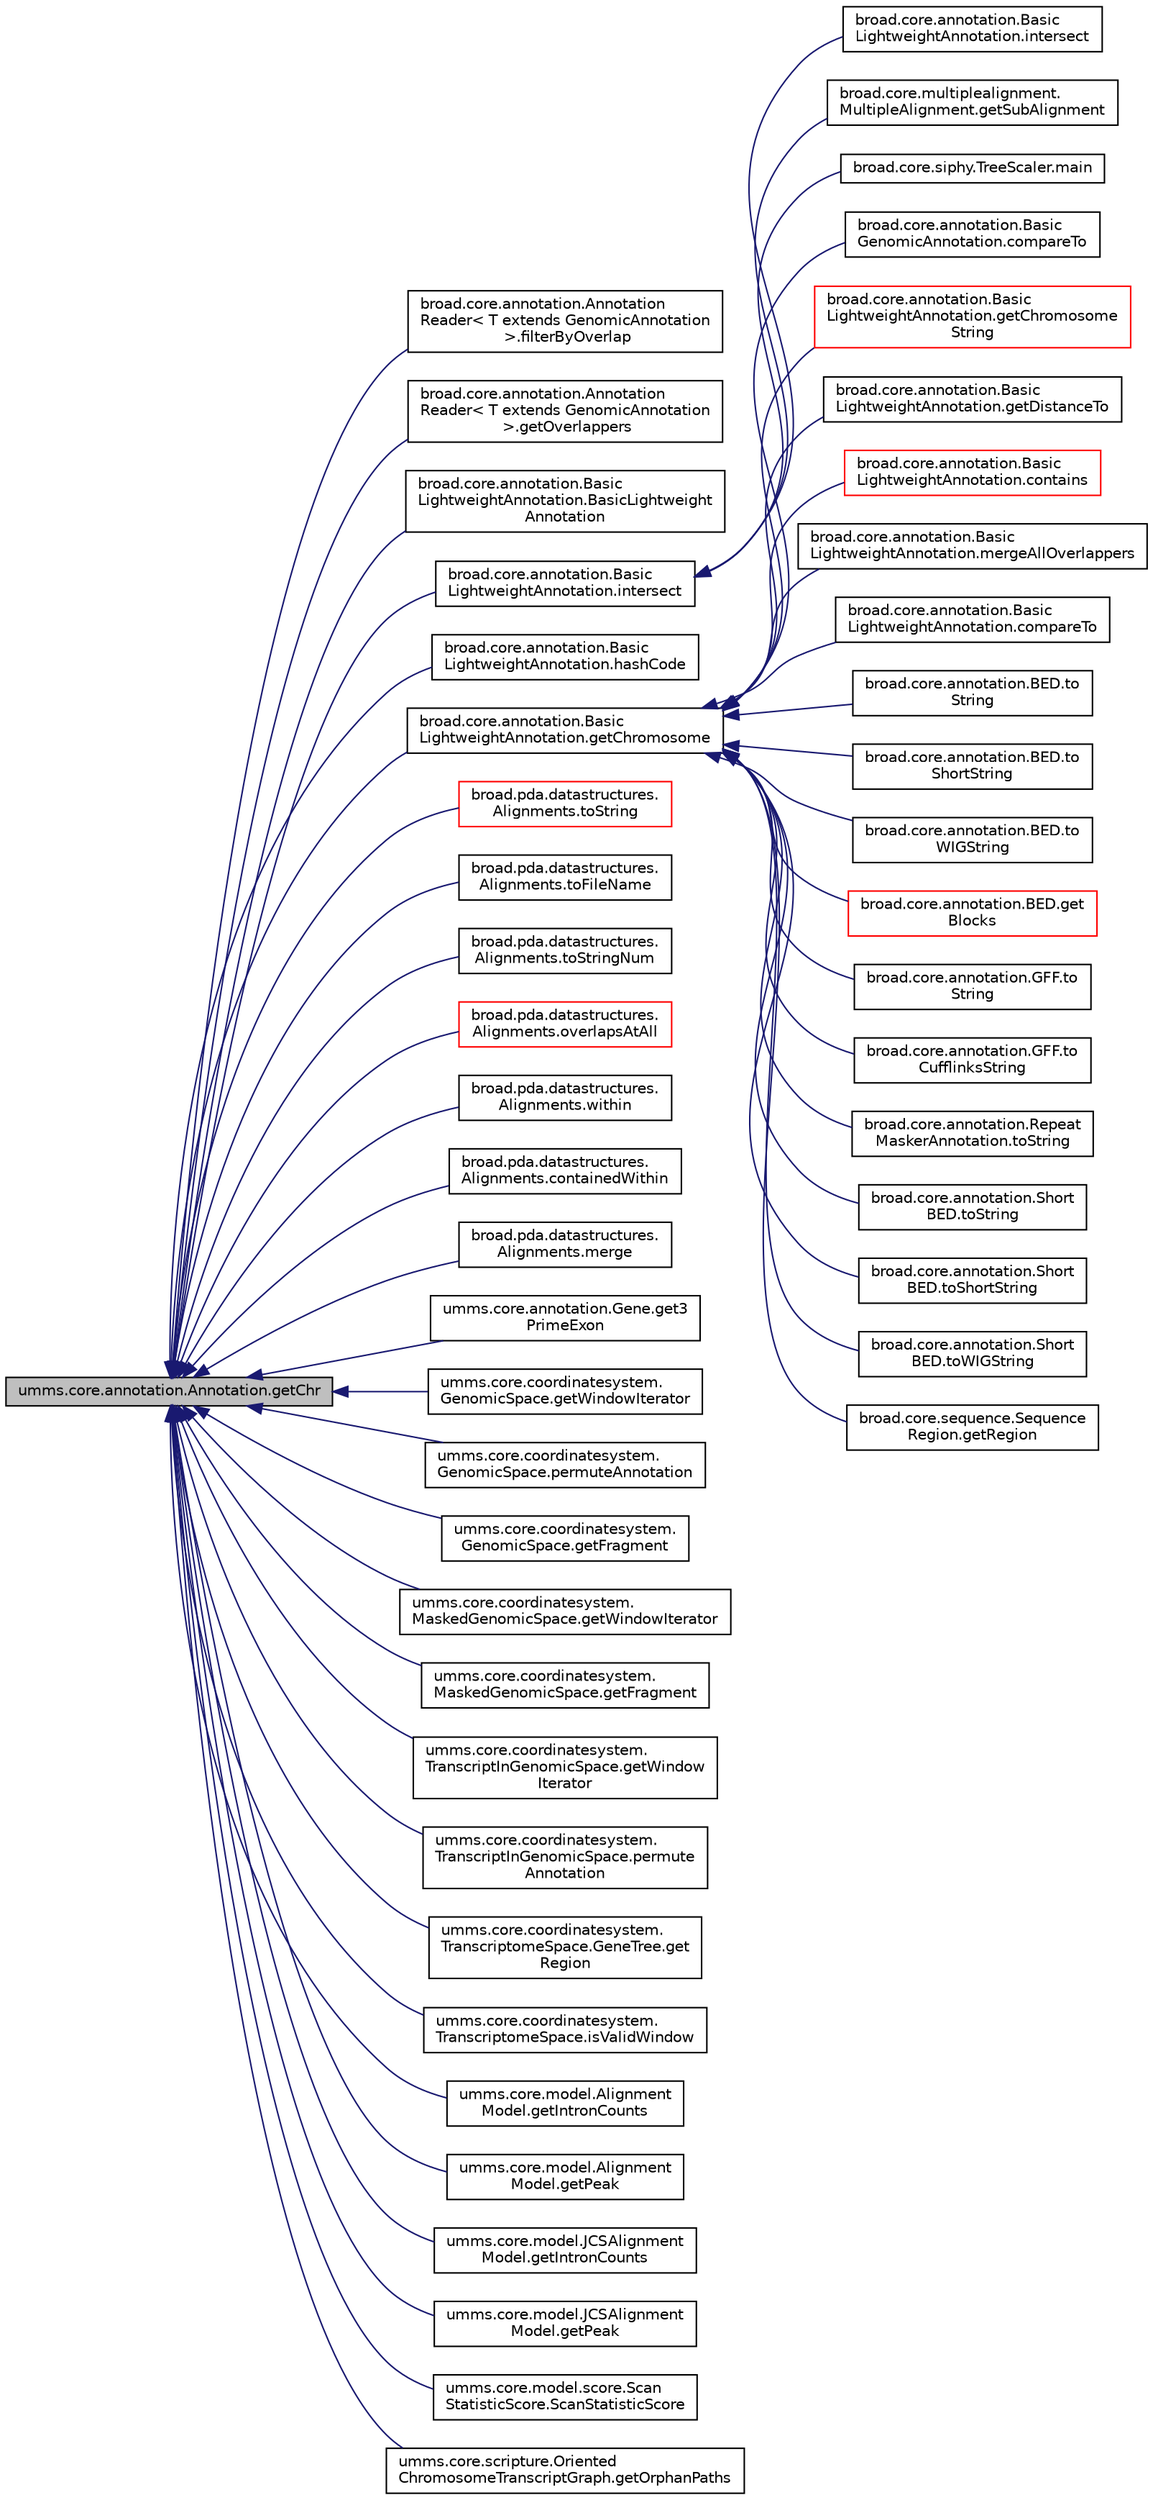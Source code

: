 digraph "umms.core.annotation.Annotation.getChr"
{
  edge [fontname="Helvetica",fontsize="10",labelfontname="Helvetica",labelfontsize="10"];
  node [fontname="Helvetica",fontsize="10",shape=record];
  rankdir="LR";
  Node1 [label="umms.core.annotation.Annotation.getChr",height=0.2,width=0.4,color="black", fillcolor="grey75", style="filled" fontcolor="black"];
  Node1 -> Node2 [dir="back",color="midnightblue",fontsize="10",style="solid",fontname="Helvetica"];
  Node2 [label="broad.core.annotation.Annotation\lReader\< T extends GenomicAnnotation\l \>.filterByOverlap",height=0.2,width=0.4,color="black", fillcolor="white", style="filled",URL="$classbroad_1_1core_1_1annotation_1_1_annotation_reader_3_01_t_01extends_01_genomic_annotation_01_4.html#a76a7dda18840146b8295077897fc7eb7"];
  Node1 -> Node3 [dir="back",color="midnightblue",fontsize="10",style="solid",fontname="Helvetica"];
  Node3 [label="broad.core.annotation.Annotation\lReader\< T extends GenomicAnnotation\l \>.getOverlappers",height=0.2,width=0.4,color="black", fillcolor="white", style="filled",URL="$classbroad_1_1core_1_1annotation_1_1_annotation_reader_3_01_t_01extends_01_genomic_annotation_01_4.html#a9b33a9974717b7dee7687e26279412f8"];
  Node1 -> Node4 [dir="back",color="midnightblue",fontsize="10",style="solid",fontname="Helvetica"];
  Node4 [label="broad.core.annotation.Basic\lLightweightAnnotation.BasicLightweight\lAnnotation",height=0.2,width=0.4,color="black", fillcolor="white", style="filled",URL="$classbroad_1_1core_1_1annotation_1_1_basic_lightweight_annotation.html#af2d2e1efe40a87dd95af968bb0ee20b0"];
  Node1 -> Node5 [dir="back",color="midnightblue",fontsize="10",style="solid",fontname="Helvetica"];
  Node5 [label="broad.core.annotation.Basic\lLightweightAnnotation.intersect",height=0.2,width=0.4,color="black", fillcolor="white", style="filled",URL="$classbroad_1_1core_1_1annotation_1_1_basic_lightweight_annotation.html#a9174257fd599f54ae720c92aecb1fed4"];
  Node5 -> Node6 [dir="back",color="midnightblue",fontsize="10",style="solid",fontname="Helvetica"];
  Node6 [label="broad.core.annotation.Basic\lLightweightAnnotation.intersect",height=0.2,width=0.4,color="black", fillcolor="white", style="filled",URL="$classbroad_1_1core_1_1annotation_1_1_basic_lightweight_annotation.html#ad2ad89d3c80fc12f3837724b95257fc0"];
  Node5 -> Node7 [dir="back",color="midnightblue",fontsize="10",style="solid",fontname="Helvetica"];
  Node7 [label="broad.core.multiplealignment.\lMultipleAlignment.getSubAlignment",height=0.2,width=0.4,color="black", fillcolor="white", style="filled",URL="$classbroad_1_1core_1_1multiplealignment_1_1_multiple_alignment.html#ad8b69760ca48a1009539fd5fbf7c8c48"];
  Node5 -> Node8 [dir="back",color="midnightblue",fontsize="10",style="solid",fontname="Helvetica"];
  Node8 [label="broad.core.siphy.TreeScaler.main",height=0.2,width=0.4,color="black", fillcolor="white", style="filled",URL="$classbroad_1_1core_1_1siphy_1_1_tree_scaler.html#a036762852612940632c8cbaa824157be"];
  Node1 -> Node9 [dir="back",color="midnightblue",fontsize="10",style="solid",fontname="Helvetica"];
  Node9 [label="broad.core.annotation.Basic\lLightweightAnnotation.hashCode",height=0.2,width=0.4,color="black", fillcolor="white", style="filled",URL="$classbroad_1_1core_1_1annotation_1_1_basic_lightweight_annotation.html#ac12df313b55e4bb561f0ee2f5cc8b610"];
  Node1 -> Node10 [dir="back",color="midnightblue",fontsize="10",style="solid",fontname="Helvetica"];
  Node10 [label="broad.core.annotation.Basic\lLightweightAnnotation.getChromosome",height=0.2,width=0.4,color="black", fillcolor="white", style="filled",URL="$classbroad_1_1core_1_1annotation_1_1_basic_lightweight_annotation.html#a3c3c393894b2c4d90334dda13a148eec"];
  Node10 -> Node11 [dir="back",color="midnightblue",fontsize="10",style="solid",fontname="Helvetica"];
  Node11 [label="broad.core.annotation.Basic\lGenomicAnnotation.compareTo",height=0.2,width=0.4,color="black", fillcolor="white", style="filled",URL="$classbroad_1_1core_1_1annotation_1_1_basic_genomic_annotation.html#af2945eb5b4eda18596aa43ee1ef6293c"];
  Node10 -> Node12 [dir="back",color="midnightblue",fontsize="10",style="solid",fontname="Helvetica"];
  Node12 [label="broad.core.annotation.Basic\lLightweightAnnotation.getChromosome\lString",height=0.2,width=0.4,color="red", fillcolor="white", style="filled",URL="$classbroad_1_1core_1_1annotation_1_1_basic_lightweight_annotation.html#a713c14e80c68be53c7175c08a4042f10"];
  Node10 -> Node13 [dir="back",color="midnightblue",fontsize="10",style="solid",fontname="Helvetica"];
  Node13 [label="broad.core.annotation.Basic\lLightweightAnnotation.getDistanceTo",height=0.2,width=0.4,color="black", fillcolor="white", style="filled",URL="$classbroad_1_1core_1_1annotation_1_1_basic_lightweight_annotation.html#a944575391d1ef0c562e3beeb4d493925"];
  Node10 -> Node14 [dir="back",color="midnightblue",fontsize="10",style="solid",fontname="Helvetica"];
  Node14 [label="broad.core.annotation.Basic\lLightweightAnnotation.contains",height=0.2,width=0.4,color="red", fillcolor="white", style="filled",URL="$classbroad_1_1core_1_1annotation_1_1_basic_lightweight_annotation.html#a768dd90feef065f8b04a253c2d1c3e1e"];
  Node10 -> Node15 [dir="back",color="midnightblue",fontsize="10",style="solid",fontname="Helvetica"];
  Node15 [label="broad.core.annotation.Basic\lLightweightAnnotation.mergeAllOverlappers",height=0.2,width=0.4,color="black", fillcolor="white", style="filled",URL="$classbroad_1_1core_1_1annotation_1_1_basic_lightweight_annotation.html#ab9c2cce66e01225f9f12dd3a1edde9da"];
  Node10 -> Node16 [dir="back",color="midnightblue",fontsize="10",style="solid",fontname="Helvetica"];
  Node16 [label="broad.core.annotation.Basic\lLightweightAnnotation.compareTo",height=0.2,width=0.4,color="black", fillcolor="white", style="filled",URL="$classbroad_1_1core_1_1annotation_1_1_basic_lightweight_annotation.html#a153aadccdd60d81d71286ab8185e0687"];
  Node10 -> Node17 [dir="back",color="midnightblue",fontsize="10",style="solid",fontname="Helvetica"];
  Node17 [label="broad.core.annotation.BED.to\lString",height=0.2,width=0.4,color="black", fillcolor="white", style="filled",URL="$classbroad_1_1core_1_1annotation_1_1_b_e_d.html#a07603f8f6e0de6f886243be3dc82aef7"];
  Node10 -> Node18 [dir="back",color="midnightblue",fontsize="10",style="solid",fontname="Helvetica"];
  Node18 [label="broad.core.annotation.BED.to\lShortString",height=0.2,width=0.4,color="black", fillcolor="white", style="filled",URL="$classbroad_1_1core_1_1annotation_1_1_b_e_d.html#a0cbdd3d7ac3b0b72c8afa0a2a15cf301"];
  Node10 -> Node19 [dir="back",color="midnightblue",fontsize="10",style="solid",fontname="Helvetica"];
  Node19 [label="broad.core.annotation.BED.to\lWIGString",height=0.2,width=0.4,color="black", fillcolor="white", style="filled",URL="$classbroad_1_1core_1_1annotation_1_1_b_e_d.html#ac55b3533d091bdaacce66cb51a47b8c0"];
  Node10 -> Node20 [dir="back",color="midnightblue",fontsize="10",style="solid",fontname="Helvetica"];
  Node20 [label="broad.core.annotation.BED.get\lBlocks",height=0.2,width=0.4,color="red", fillcolor="white", style="filled",URL="$classbroad_1_1core_1_1annotation_1_1_b_e_d.html#a695ef7ec4841b35e0b5decd4c3fa1e79"];
  Node10 -> Node21 [dir="back",color="midnightblue",fontsize="10",style="solid",fontname="Helvetica"];
  Node21 [label="broad.core.annotation.GFF.to\lString",height=0.2,width=0.4,color="black", fillcolor="white", style="filled",URL="$classbroad_1_1core_1_1annotation_1_1_g_f_f.html#adbcf19a0f8333df39e5360afa326bc4c"];
  Node10 -> Node22 [dir="back",color="midnightblue",fontsize="10",style="solid",fontname="Helvetica"];
  Node22 [label="broad.core.annotation.GFF.to\lCufflinksString",height=0.2,width=0.4,color="black", fillcolor="white", style="filled",URL="$classbroad_1_1core_1_1annotation_1_1_g_f_f.html#a6a69adfec11fe148f3ab37dc93f3ea69"];
  Node10 -> Node23 [dir="back",color="midnightblue",fontsize="10",style="solid",fontname="Helvetica"];
  Node23 [label="broad.core.annotation.Repeat\lMaskerAnnotation.toString",height=0.2,width=0.4,color="black", fillcolor="white", style="filled",URL="$classbroad_1_1core_1_1annotation_1_1_repeat_masker_annotation.html#a788542c30b1a5737f23fd170f7247cd3"];
  Node10 -> Node24 [dir="back",color="midnightblue",fontsize="10",style="solid",fontname="Helvetica"];
  Node24 [label="broad.core.annotation.Short\lBED.toString",height=0.2,width=0.4,color="black", fillcolor="white", style="filled",URL="$classbroad_1_1core_1_1annotation_1_1_short_b_e_d.html#a5694f543837cd15e5c47802a8e6ab6f6"];
  Node10 -> Node25 [dir="back",color="midnightblue",fontsize="10",style="solid",fontname="Helvetica"];
  Node25 [label="broad.core.annotation.Short\lBED.toShortString",height=0.2,width=0.4,color="black", fillcolor="white", style="filled",URL="$classbroad_1_1core_1_1annotation_1_1_short_b_e_d.html#ae9fa60346143f1cd0134c75799a667cf"];
  Node10 -> Node26 [dir="back",color="midnightblue",fontsize="10",style="solid",fontname="Helvetica"];
  Node26 [label="broad.core.annotation.Short\lBED.toWIGString",height=0.2,width=0.4,color="black", fillcolor="white", style="filled",URL="$classbroad_1_1core_1_1annotation_1_1_short_b_e_d.html#a9d877f34cbd81aa20a5fe08e13597a7b"];
  Node10 -> Node27 [dir="back",color="midnightblue",fontsize="10",style="solid",fontname="Helvetica"];
  Node27 [label="broad.core.sequence.Sequence\lRegion.getRegion",height=0.2,width=0.4,color="black", fillcolor="white", style="filled",URL="$classbroad_1_1core_1_1sequence_1_1_sequence_region.html#ab6f99ae47039c2a507e8fefd3d75105a"];
  Node1 -> Node28 [dir="back",color="midnightblue",fontsize="10",style="solid",fontname="Helvetica"];
  Node28 [label="broad.pda.datastructures.\lAlignments.toString",height=0.2,width=0.4,color="red", fillcolor="white", style="filled",URL="$classbroad_1_1pda_1_1datastructures_1_1_alignments.html#a9e4d11765db80c31771e4dc66cbe358d"];
  Node1 -> Node29 [dir="back",color="midnightblue",fontsize="10",style="solid",fontname="Helvetica"];
  Node29 [label="broad.pda.datastructures.\lAlignments.toFileName",height=0.2,width=0.4,color="black", fillcolor="white", style="filled",URL="$classbroad_1_1pda_1_1datastructures_1_1_alignments.html#ae4a5f213a35b8a578707ad286280f23f"];
  Node1 -> Node30 [dir="back",color="midnightblue",fontsize="10",style="solid",fontname="Helvetica"];
  Node30 [label="broad.pda.datastructures.\lAlignments.toStringNum",height=0.2,width=0.4,color="black", fillcolor="white", style="filled",URL="$classbroad_1_1pda_1_1datastructures_1_1_alignments.html#a1d6d0f235ad28717c61b53bf50c34e99"];
  Node1 -> Node31 [dir="back",color="midnightblue",fontsize="10",style="solid",fontname="Helvetica"];
  Node31 [label="broad.pda.datastructures.\lAlignments.overlapsAtAll",height=0.2,width=0.4,color="red", fillcolor="white", style="filled",URL="$classbroad_1_1pda_1_1datastructures_1_1_alignments.html#a30cfff00d9cf602b57825f9b98cbcbc5"];
  Node1 -> Node32 [dir="back",color="midnightblue",fontsize="10",style="solid",fontname="Helvetica"];
  Node32 [label="broad.pda.datastructures.\lAlignments.within",height=0.2,width=0.4,color="black", fillcolor="white", style="filled",URL="$classbroad_1_1pda_1_1datastructures_1_1_alignments.html#a15edf8a13099f1c0c71d9562d6c40dbe"];
  Node1 -> Node33 [dir="back",color="midnightblue",fontsize="10",style="solid",fontname="Helvetica"];
  Node33 [label="broad.pda.datastructures.\lAlignments.containedWithin",height=0.2,width=0.4,color="black", fillcolor="white", style="filled",URL="$classbroad_1_1pda_1_1datastructures_1_1_alignments.html#addcedc7cdc38187c24a5bb5077cb9112"];
  Node1 -> Node34 [dir="back",color="midnightblue",fontsize="10",style="solid",fontname="Helvetica"];
  Node34 [label="broad.pda.datastructures.\lAlignments.merge",height=0.2,width=0.4,color="black", fillcolor="white", style="filled",URL="$classbroad_1_1pda_1_1datastructures_1_1_alignments.html#ad139a49c4b30bf32705834f0e79e2789"];
  Node1 -> Node35 [dir="back",color="midnightblue",fontsize="10",style="solid",fontname="Helvetica"];
  Node35 [label="umms.core.annotation.Gene.get3\lPrimeExon",height=0.2,width=0.4,color="black", fillcolor="white", style="filled",URL="$classumms_1_1core_1_1annotation_1_1_gene.html#a402966c4490f62bffd11bbdff30aef78"];
  Node1 -> Node36 [dir="back",color="midnightblue",fontsize="10",style="solid",fontname="Helvetica"];
  Node36 [label="umms.core.coordinatesystem.\lGenomicSpace.getWindowIterator",height=0.2,width=0.4,color="black", fillcolor="white", style="filled",URL="$classumms_1_1core_1_1coordinatesystem_1_1_genomic_space.html#ae5f884a776dfac3f5a84ceb7060ac71c"];
  Node1 -> Node37 [dir="back",color="midnightblue",fontsize="10",style="solid",fontname="Helvetica"];
  Node37 [label="umms.core.coordinatesystem.\lGenomicSpace.permuteAnnotation",height=0.2,width=0.4,color="black", fillcolor="white", style="filled",URL="$classumms_1_1core_1_1coordinatesystem_1_1_genomic_space.html#a729042a51c379aad9b024c8b7943399f"];
  Node1 -> Node38 [dir="back",color="midnightblue",fontsize="10",style="solid",fontname="Helvetica"];
  Node38 [label="umms.core.coordinatesystem.\lGenomicSpace.getFragment",height=0.2,width=0.4,color="black", fillcolor="white", style="filled",URL="$classumms_1_1core_1_1coordinatesystem_1_1_genomic_space.html#a1903e2d0df55618b1a2e31b604fbeeba"];
  Node1 -> Node39 [dir="back",color="midnightblue",fontsize="10",style="solid",fontname="Helvetica"];
  Node39 [label="umms.core.coordinatesystem.\lMaskedGenomicSpace.getWindowIterator",height=0.2,width=0.4,color="black", fillcolor="white", style="filled",URL="$classumms_1_1core_1_1coordinatesystem_1_1_masked_genomic_space.html#ac115e2a6661d72819e378be1204833ec"];
  Node1 -> Node40 [dir="back",color="midnightblue",fontsize="10",style="solid",fontname="Helvetica"];
  Node40 [label="umms.core.coordinatesystem.\lMaskedGenomicSpace.getFragment",height=0.2,width=0.4,color="black", fillcolor="white", style="filled",URL="$classumms_1_1core_1_1coordinatesystem_1_1_masked_genomic_space.html#a9e4f8800b0d7eba0db96b9ee8bf09f46"];
  Node1 -> Node41 [dir="back",color="midnightblue",fontsize="10",style="solid",fontname="Helvetica"];
  Node41 [label="umms.core.coordinatesystem.\lTranscriptInGenomicSpace.getWindow\lIterator",height=0.2,width=0.4,color="black", fillcolor="white", style="filled",URL="$classumms_1_1core_1_1coordinatesystem_1_1_transcript_in_genomic_space.html#aee87b68dbf528b3d57663c8001d5e5b1"];
  Node1 -> Node42 [dir="back",color="midnightblue",fontsize="10",style="solid",fontname="Helvetica"];
  Node42 [label="umms.core.coordinatesystem.\lTranscriptInGenomicSpace.permute\lAnnotation",height=0.2,width=0.4,color="black", fillcolor="white", style="filled",URL="$classumms_1_1core_1_1coordinatesystem_1_1_transcript_in_genomic_space.html#a26430afb3110a71a4110fa8cbcfbe098"];
  Node1 -> Node43 [dir="back",color="midnightblue",fontsize="10",style="solid",fontname="Helvetica"];
  Node43 [label="umms.core.coordinatesystem.\lTranscriptomeSpace.GeneTree.get\lRegion",height=0.2,width=0.4,color="black", fillcolor="white", style="filled",URL="$classumms_1_1core_1_1coordinatesystem_1_1_transcriptome_space_1_1_gene_tree.html#a2812ecf6ec4ce7e66677e01961b3fb8a"];
  Node1 -> Node44 [dir="back",color="midnightblue",fontsize="10",style="solid",fontname="Helvetica"];
  Node44 [label="umms.core.coordinatesystem.\lTranscriptomeSpace.isValidWindow",height=0.2,width=0.4,color="black", fillcolor="white", style="filled",URL="$classumms_1_1core_1_1coordinatesystem_1_1_transcriptome_space.html#a28ab0ddf98f75313937219c61a5cff37"];
  Node1 -> Node45 [dir="back",color="midnightblue",fontsize="10",style="solid",fontname="Helvetica"];
  Node45 [label="umms.core.model.Alignment\lModel.getIntronCounts",height=0.2,width=0.4,color="black", fillcolor="white", style="filled",URL="$classumms_1_1core_1_1model_1_1_alignment_model.html#a623a25e976697a1773196a2cf5f4d349"];
  Node1 -> Node46 [dir="back",color="midnightblue",fontsize="10",style="solid",fontname="Helvetica"];
  Node46 [label="umms.core.model.Alignment\lModel.getPeak",height=0.2,width=0.4,color="black", fillcolor="white", style="filled",URL="$classumms_1_1core_1_1model_1_1_alignment_model.html#a1f85a13c310238f87b145bcc8bfe20b2"];
  Node1 -> Node47 [dir="back",color="midnightblue",fontsize="10",style="solid",fontname="Helvetica"];
  Node47 [label="umms.core.model.JCSAlignment\lModel.getIntronCounts",height=0.2,width=0.4,color="black", fillcolor="white", style="filled",URL="$classumms_1_1core_1_1model_1_1_j_c_s_alignment_model.html#a1d436b8676a6d0003d8dd57a4b73ed4b"];
  Node1 -> Node48 [dir="back",color="midnightblue",fontsize="10",style="solid",fontname="Helvetica"];
  Node48 [label="umms.core.model.JCSAlignment\lModel.getPeak",height=0.2,width=0.4,color="black", fillcolor="white", style="filled",URL="$classumms_1_1core_1_1model_1_1_j_c_s_alignment_model.html#ace2f29aff75114c5a3cb64c867781006"];
  Node1 -> Node49 [dir="back",color="midnightblue",fontsize="10",style="solid",fontname="Helvetica"];
  Node49 [label="umms.core.model.score.Scan\lStatisticScore.ScanStatisticScore",height=0.2,width=0.4,color="black", fillcolor="white", style="filled",URL="$classumms_1_1core_1_1model_1_1score_1_1_scan_statistic_score.html#a2ce362a90f26940470dc5341a904265e"];
  Node1 -> Node50 [dir="back",color="midnightblue",fontsize="10",style="solid",fontname="Helvetica"];
  Node50 [label="umms.core.scripture.Oriented\lChromosomeTranscriptGraph.getOrphanPaths",height=0.2,width=0.4,color="black", fillcolor="white", style="filled",URL="$classumms_1_1core_1_1scripture_1_1_oriented_chromosome_transcript_graph.html#a4d84a0c47daf982d58aa6057531e0294"];
}
